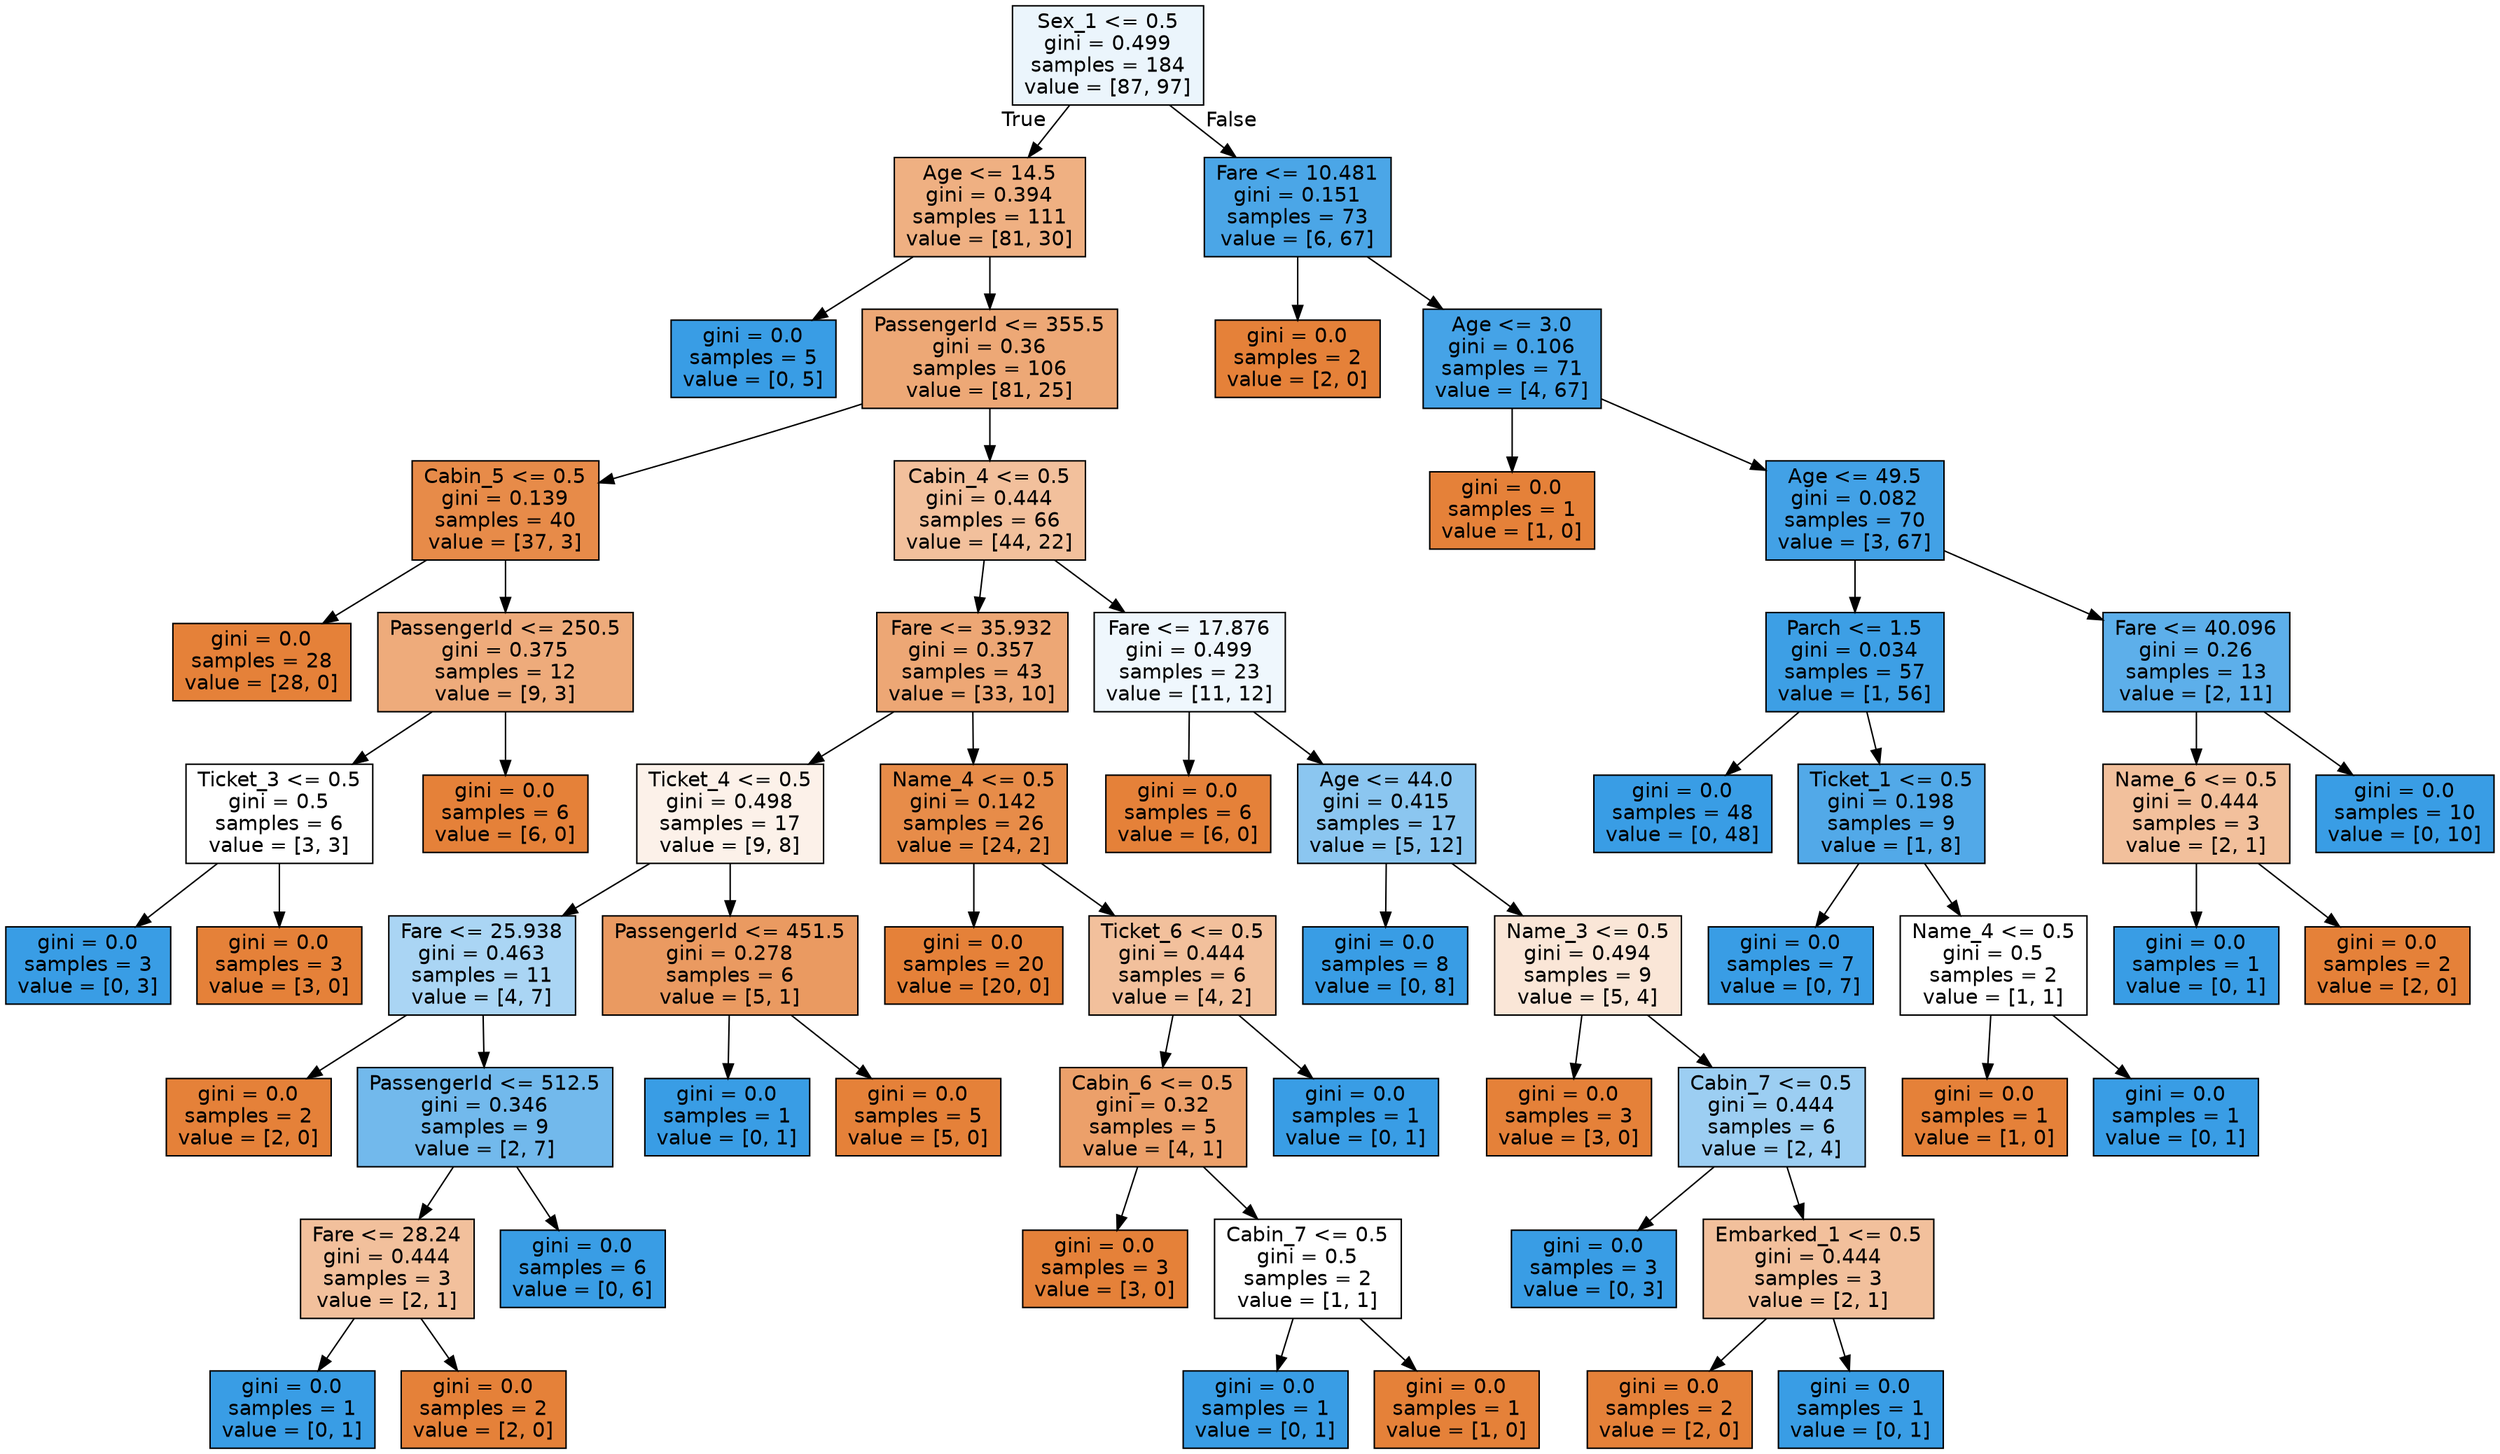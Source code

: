 digraph Tree {
node [shape=box, style="filled", color="black", fontname="helvetica"] ;
edge [fontname="helvetica"] ;
0 [label="Sex_1 <= 0.5\ngini = 0.499\nsamples = 184\nvalue = [87, 97]", fillcolor="#ebf5fc"] ;
1 [label="Age <= 14.5\ngini = 0.394\nsamples = 111\nvalue = [81, 30]", fillcolor="#efb082"] ;
0 -> 1 [labeldistance=2.5, labelangle=45, headlabel="True"] ;
2 [label="gini = 0.0\nsamples = 5\nvalue = [0, 5]", fillcolor="#399de5"] ;
1 -> 2 ;
3 [label="PassengerId <= 355.5\ngini = 0.36\nsamples = 106\nvalue = [81, 25]", fillcolor="#eda876"] ;
1 -> 3 ;
4 [label="Cabin_5 <= 0.5\ngini = 0.139\nsamples = 40\nvalue = [37, 3]", fillcolor="#e78b49"] ;
3 -> 4 ;
5 [label="gini = 0.0\nsamples = 28\nvalue = [28, 0]", fillcolor="#e58139"] ;
4 -> 5 ;
6 [label="PassengerId <= 250.5\ngini = 0.375\nsamples = 12\nvalue = [9, 3]", fillcolor="#eeab7b"] ;
4 -> 6 ;
7 [label="Ticket_3 <= 0.5\ngini = 0.5\nsamples = 6\nvalue = [3, 3]", fillcolor="#ffffff"] ;
6 -> 7 ;
8 [label="gini = 0.0\nsamples = 3\nvalue = [0, 3]", fillcolor="#399de5"] ;
7 -> 8 ;
9 [label="gini = 0.0\nsamples = 3\nvalue = [3, 0]", fillcolor="#e58139"] ;
7 -> 9 ;
10 [label="gini = 0.0\nsamples = 6\nvalue = [6, 0]", fillcolor="#e58139"] ;
6 -> 10 ;
11 [label="Cabin_4 <= 0.5\ngini = 0.444\nsamples = 66\nvalue = [44, 22]", fillcolor="#f2c09c"] ;
3 -> 11 ;
12 [label="Fare <= 35.932\ngini = 0.357\nsamples = 43\nvalue = [33, 10]", fillcolor="#eda775"] ;
11 -> 12 ;
13 [label="Ticket_4 <= 0.5\ngini = 0.498\nsamples = 17\nvalue = [9, 8]", fillcolor="#fcf1e9"] ;
12 -> 13 ;
14 [label="Fare <= 25.938\ngini = 0.463\nsamples = 11\nvalue = [4, 7]", fillcolor="#aad5f4"] ;
13 -> 14 ;
15 [label="gini = 0.0\nsamples = 2\nvalue = [2, 0]", fillcolor="#e58139"] ;
14 -> 15 ;
16 [label="PassengerId <= 512.5\ngini = 0.346\nsamples = 9\nvalue = [2, 7]", fillcolor="#72b9ec"] ;
14 -> 16 ;
17 [label="Fare <= 28.24\ngini = 0.444\nsamples = 3\nvalue = [2, 1]", fillcolor="#f2c09c"] ;
16 -> 17 ;
18 [label="gini = 0.0\nsamples = 1\nvalue = [0, 1]", fillcolor="#399de5"] ;
17 -> 18 ;
19 [label="gini = 0.0\nsamples = 2\nvalue = [2, 0]", fillcolor="#e58139"] ;
17 -> 19 ;
20 [label="gini = 0.0\nsamples = 6\nvalue = [0, 6]", fillcolor="#399de5"] ;
16 -> 20 ;
21 [label="PassengerId <= 451.5\ngini = 0.278\nsamples = 6\nvalue = [5, 1]", fillcolor="#ea9a61"] ;
13 -> 21 ;
22 [label="gini = 0.0\nsamples = 1\nvalue = [0, 1]", fillcolor="#399de5"] ;
21 -> 22 ;
23 [label="gini = 0.0\nsamples = 5\nvalue = [5, 0]", fillcolor="#e58139"] ;
21 -> 23 ;
24 [label="Name_4 <= 0.5\ngini = 0.142\nsamples = 26\nvalue = [24, 2]", fillcolor="#e78c49"] ;
12 -> 24 ;
25 [label="gini = 0.0\nsamples = 20\nvalue = [20, 0]", fillcolor="#e58139"] ;
24 -> 25 ;
26 [label="Ticket_6 <= 0.5\ngini = 0.444\nsamples = 6\nvalue = [4, 2]", fillcolor="#f2c09c"] ;
24 -> 26 ;
27 [label="Cabin_6 <= 0.5\ngini = 0.32\nsamples = 5\nvalue = [4, 1]", fillcolor="#eca06a"] ;
26 -> 27 ;
28 [label="gini = 0.0\nsamples = 3\nvalue = [3, 0]", fillcolor="#e58139"] ;
27 -> 28 ;
29 [label="Cabin_7 <= 0.5\ngini = 0.5\nsamples = 2\nvalue = [1, 1]", fillcolor="#ffffff"] ;
27 -> 29 ;
30 [label="gini = 0.0\nsamples = 1\nvalue = [0, 1]", fillcolor="#399de5"] ;
29 -> 30 ;
31 [label="gini = 0.0\nsamples = 1\nvalue = [1, 0]", fillcolor="#e58139"] ;
29 -> 31 ;
32 [label="gini = 0.0\nsamples = 1\nvalue = [0, 1]", fillcolor="#399de5"] ;
26 -> 32 ;
33 [label="Fare <= 17.876\ngini = 0.499\nsamples = 23\nvalue = [11, 12]", fillcolor="#eff7fd"] ;
11 -> 33 ;
34 [label="gini = 0.0\nsamples = 6\nvalue = [6, 0]", fillcolor="#e58139"] ;
33 -> 34 ;
35 [label="Age <= 44.0\ngini = 0.415\nsamples = 17\nvalue = [5, 12]", fillcolor="#8bc6f0"] ;
33 -> 35 ;
36 [label="gini = 0.0\nsamples = 8\nvalue = [0, 8]", fillcolor="#399de5"] ;
35 -> 36 ;
37 [label="Name_3 <= 0.5\ngini = 0.494\nsamples = 9\nvalue = [5, 4]", fillcolor="#fae6d7"] ;
35 -> 37 ;
38 [label="gini = 0.0\nsamples = 3\nvalue = [3, 0]", fillcolor="#e58139"] ;
37 -> 38 ;
39 [label="Cabin_7 <= 0.5\ngini = 0.444\nsamples = 6\nvalue = [2, 4]", fillcolor="#9ccef2"] ;
37 -> 39 ;
40 [label="gini = 0.0\nsamples = 3\nvalue = [0, 3]", fillcolor="#399de5"] ;
39 -> 40 ;
41 [label="Embarked_1 <= 0.5\ngini = 0.444\nsamples = 3\nvalue = [2, 1]", fillcolor="#f2c09c"] ;
39 -> 41 ;
42 [label="gini = 0.0\nsamples = 2\nvalue = [2, 0]", fillcolor="#e58139"] ;
41 -> 42 ;
43 [label="gini = 0.0\nsamples = 1\nvalue = [0, 1]", fillcolor="#399de5"] ;
41 -> 43 ;
44 [label="Fare <= 10.481\ngini = 0.151\nsamples = 73\nvalue = [6, 67]", fillcolor="#4ba6e7"] ;
0 -> 44 [labeldistance=2.5, labelangle=-45, headlabel="False"] ;
45 [label="gini = 0.0\nsamples = 2\nvalue = [2, 0]", fillcolor="#e58139"] ;
44 -> 45 ;
46 [label="Age <= 3.0\ngini = 0.106\nsamples = 71\nvalue = [4, 67]", fillcolor="#45a3e7"] ;
44 -> 46 ;
47 [label="gini = 0.0\nsamples = 1\nvalue = [1, 0]", fillcolor="#e58139"] ;
46 -> 47 ;
48 [label="Age <= 49.5\ngini = 0.082\nsamples = 70\nvalue = [3, 67]", fillcolor="#42a1e6"] ;
46 -> 48 ;
49 [label="Parch <= 1.5\ngini = 0.034\nsamples = 57\nvalue = [1, 56]", fillcolor="#3d9fe5"] ;
48 -> 49 ;
50 [label="gini = 0.0\nsamples = 48\nvalue = [0, 48]", fillcolor="#399de5"] ;
49 -> 50 ;
51 [label="Ticket_1 <= 0.5\ngini = 0.198\nsamples = 9\nvalue = [1, 8]", fillcolor="#52a9e8"] ;
49 -> 51 ;
52 [label="gini = 0.0\nsamples = 7\nvalue = [0, 7]", fillcolor="#399de5"] ;
51 -> 52 ;
53 [label="Name_4 <= 0.5\ngini = 0.5\nsamples = 2\nvalue = [1, 1]", fillcolor="#ffffff"] ;
51 -> 53 ;
54 [label="gini = 0.0\nsamples = 1\nvalue = [1, 0]", fillcolor="#e58139"] ;
53 -> 54 ;
55 [label="gini = 0.0\nsamples = 1\nvalue = [0, 1]", fillcolor="#399de5"] ;
53 -> 55 ;
56 [label="Fare <= 40.096\ngini = 0.26\nsamples = 13\nvalue = [2, 11]", fillcolor="#5dafea"] ;
48 -> 56 ;
57 [label="Name_6 <= 0.5\ngini = 0.444\nsamples = 3\nvalue = [2, 1]", fillcolor="#f2c09c"] ;
56 -> 57 ;
58 [label="gini = 0.0\nsamples = 1\nvalue = [0, 1]", fillcolor="#399de5"] ;
57 -> 58 ;
59 [label="gini = 0.0\nsamples = 2\nvalue = [2, 0]", fillcolor="#e58139"] ;
57 -> 59 ;
60 [label="gini = 0.0\nsamples = 10\nvalue = [0, 10]", fillcolor="#399de5"] ;
56 -> 60 ;
}